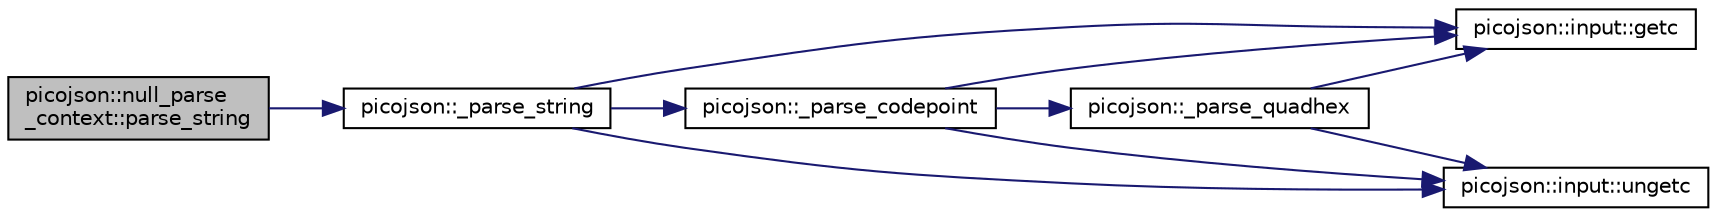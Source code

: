digraph "picojson::null_parse_context::parse_string"
{
  edge [fontname="Helvetica",fontsize="10",labelfontname="Helvetica",labelfontsize="10"];
  node [fontname="Helvetica",fontsize="10",shape=record];
  rankdir="LR";
  Node38 [label="picojson::null_parse\l_context::parse_string",height=0.2,width=0.4,color="black", fillcolor="grey75", style="filled", fontcolor="black"];
  Node38 -> Node39 [color="midnightblue",fontsize="10",style="solid",fontname="Helvetica"];
  Node39 [label="picojson::_parse_string",height=0.2,width=0.4,color="black", fillcolor="white", style="filled",URL="$namespacepicojson.html#a9a1d94feb2718129796225d77c9e8d11"];
  Node39 -> Node40 [color="midnightblue",fontsize="10",style="solid",fontname="Helvetica"];
  Node40 [label="picojson::input::getc",height=0.2,width=0.4,color="black", fillcolor="white", style="filled",URL="$classpicojson_1_1input.html#a3e8ba0b09a989efa0dc583096984ea8e"];
  Node39 -> Node41 [color="midnightblue",fontsize="10",style="solid",fontname="Helvetica"];
  Node41 [label="picojson::input::ungetc",height=0.2,width=0.4,color="black", fillcolor="white", style="filled",URL="$classpicojson_1_1input.html#a96ccc244e73b2ab87ded38c98e98d573"];
  Node39 -> Node42 [color="midnightblue",fontsize="10",style="solid",fontname="Helvetica"];
  Node42 [label="picojson::_parse_codepoint",height=0.2,width=0.4,color="black", fillcolor="white", style="filled",URL="$namespacepicojson.html#a05316c2614f3e7a4559ce1d1003eb051"];
  Node42 -> Node43 [color="midnightblue",fontsize="10",style="solid",fontname="Helvetica"];
  Node43 [label="picojson::_parse_quadhex",height=0.2,width=0.4,color="black", fillcolor="white", style="filled",URL="$namespacepicojson.html#a92d4f60542bbdfe8203f10e1fcce9368"];
  Node43 -> Node40 [color="midnightblue",fontsize="10",style="solid",fontname="Helvetica"];
  Node43 -> Node41 [color="midnightblue",fontsize="10",style="solid",fontname="Helvetica"];
  Node42 -> Node40 [color="midnightblue",fontsize="10",style="solid",fontname="Helvetica"];
  Node42 -> Node41 [color="midnightblue",fontsize="10",style="solid",fontname="Helvetica"];
}
